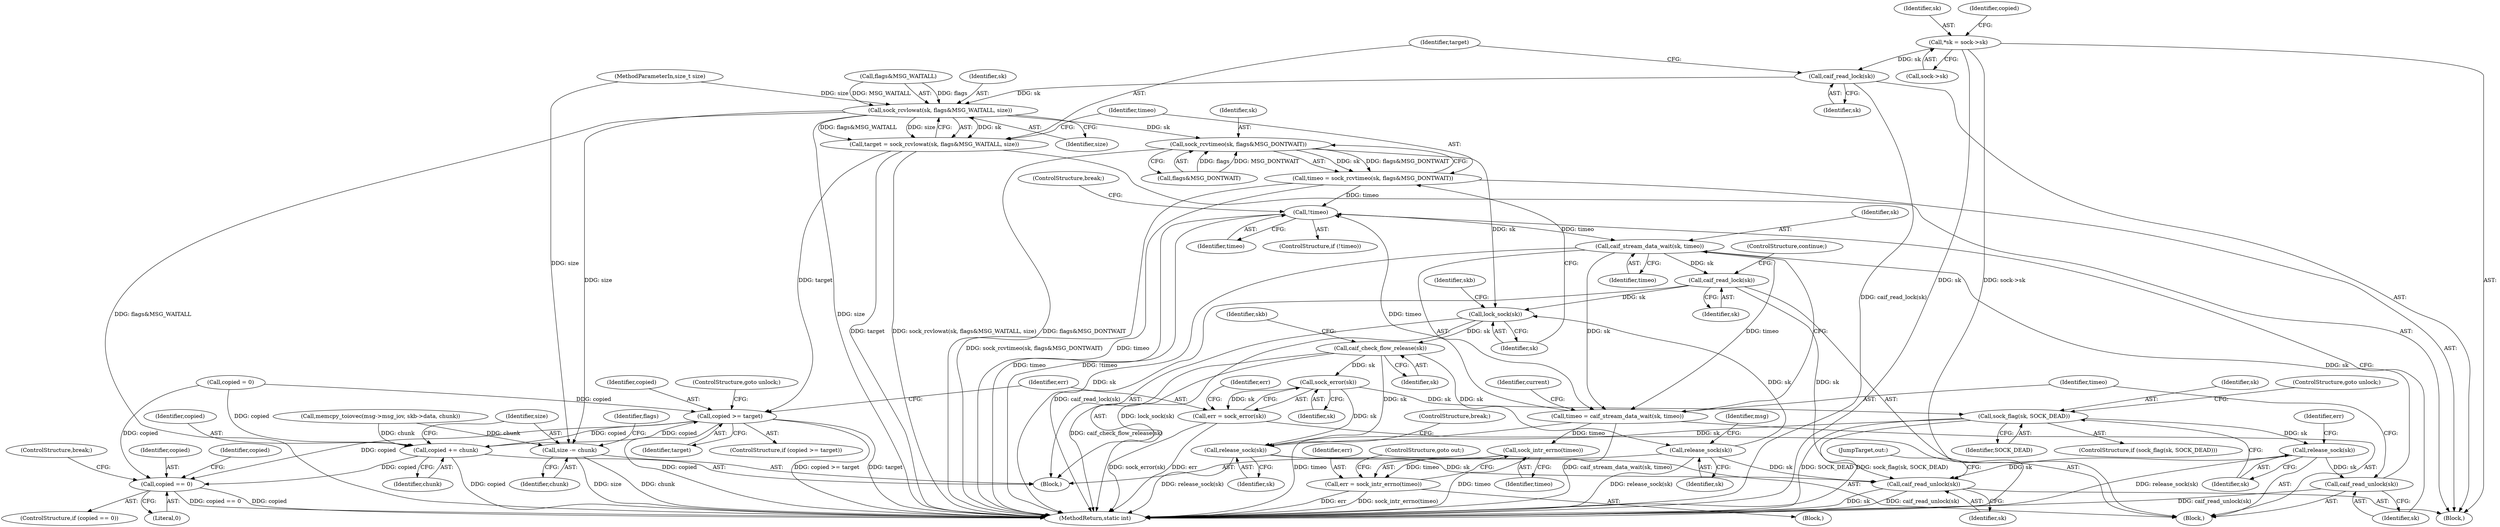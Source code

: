 digraph "0_linux_f3d3342602f8bcbf37d7c46641cb9bca7618eb1c_12@API" {
"1000149" [label="(Call,caif_read_lock(sk))"];
"1000114" [label="(Call,*sk = sock->sk)"];
"1000153" [label="(Call,sock_rcvlowat(sk, flags&MSG_WAITALL, size))"];
"1000151" [label="(Call,target = sock_rcvlowat(sk, flags&MSG_WAITALL, size))"];
"1000187" [label="(Call,copied >= target)"];
"1000277" [label="(Call,copied == 0)"];
"1000285" [label="(Call,copied += chunk)"];
"1000161" [label="(Call,sock_rcvtimeo(sk, flags&MSG_DONTWAIT))"];
"1000159" [label="(Call,timeo = sock_rcvtimeo(sk, flags&MSG_DONTWAIT))"];
"1000232" [label="(Call,!timeo)"];
"1000239" [label="(Call,caif_stream_data_wait(sk, timeo))"];
"1000237" [label="(Call,timeo = caif_stream_data_wait(sk, timeo))"];
"1000248" [label="(Call,sock_intr_errno(timeo))"];
"1000246" [label="(Call,err = sock_intr_errno(timeo))"];
"1000251" [label="(Call,caif_read_lock(sk))"];
"1000170" [label="(Call,lock_sock(sk))"];
"1000179" [label="(Call,caif_check_flow_release(sk))"];
"1000193" [label="(Call,sock_error(sk))"];
"1000191" [label="(Call,err = sock_error(sk))"];
"1000221" [label="(Call,sock_flag(sk, SOCK_DEAD))"];
"1000225" [label="(Call,release_sock(sk))"];
"1000235" [label="(Call,caif_read_unlock(sk))"];
"1000324" [label="(Call,caif_read_unlock(sk))"];
"1000255" [label="(Call,release_sock(sk))"];
"1000258" [label="(Call,release_sock(sk))"];
"1000288" [label="(Call,size -= chunk)"];
"1000222" [label="(Identifier,sk)"];
"1000153" [label="(Call,sock_rcvlowat(sk, flags&MSG_WAITALL, size))"];
"1000235" [label="(Call,caif_read_unlock(sk))"];
"1000114" [label="(Call,*sk = sock->sk)"];
"1000236" [label="(Identifier,sk)"];
"1000225" [label="(Call,release_sock(sk))"];
"1000247" [label="(Identifier,err)"];
"1000116" [label="(Call,sock->sk)"];
"1000326" [label="(JumpTarget,out:)"];
"1000171" [label="(Identifier,sk)"];
"1000154" [label="(Identifier,sk)"];
"1000288" [label="(Call,size -= chunk)"];
"1000234" [label="(ControlStructure,break;)"];
"1000240" [label="(Identifier,sk)"];
"1000250" [label="(ControlStructure,goto out;)"];
"1000285" [label="(Call,copied += chunk)"];
"1000232" [label="(Call,!timeo)"];
"1000193" [label="(Call,sock_error(sk))"];
"1000281" [label="(Identifier,copied)"];
"1000277" [label="(Call,copied == 0)"];
"1000255" [label="(Call,release_sock(sk))"];
"1000180" [label="(Identifier,sk)"];
"1000258" [label="(Call,release_sock(sk))"];
"1000228" [label="(Identifier,err)"];
"1000233" [label="(Identifier,timeo)"];
"1000110" [label="(MethodParameterIn,size_t size)"];
"1000278" [label="(Identifier,copied)"];
"1000183" [label="(Identifier,skb)"];
"1000112" [label="(Block,)"];
"1000241" [label="(Identifier,timeo)"];
"1000151" [label="(Call,target = sock_rcvlowat(sk, flags&MSG_WAITALL, size))"];
"1000249" [label="(Identifier,timeo)"];
"1000192" [label="(Identifier,err)"];
"1000187" [label="(Call,copied >= target)"];
"1000173" [label="(Identifier,skb)"];
"1000115" [label="(Identifier,sk)"];
"1000324" [label="(Call,caif_read_unlock(sk))"];
"1000158" [label="(Identifier,size)"];
"1000161" [label="(Call,sock_rcvtimeo(sk, flags&MSG_DONTWAIT))"];
"1000231" [label="(ControlStructure,if (!timeo))"];
"1000194" [label="(Identifier,sk)"];
"1000289" [label="(Identifier,size)"];
"1000284" [label="(ControlStructure,break;)"];
"1000196" [label="(Identifier,err)"];
"1000152" [label="(Identifier,target)"];
"1000185" [label="(Block,)"];
"1000221" [label="(Call,sock_flag(sk, SOCK_DEAD))"];
"1000220" [label="(ControlStructure,if (sock_flag(sk, SOCK_DEAD)))"];
"1000188" [label="(Identifier,copied)"];
"1000259" [label="(Identifier,sk)"];
"1000159" [label="(Call,timeo = sock_rcvtimeo(sk, flags&MSG_DONTWAIT))"];
"1000189" [label="(Identifier,target)"];
"1000162" [label="(Identifier,sk)"];
"1000294" [label="(Identifier,flags)"];
"1000245" [label="(Block,)"];
"1000276" [label="(ControlStructure,if (copied == 0))"];
"1000237" [label="(Call,timeo = caif_stream_data_wait(sk, timeo))"];
"1000279" [label="(Literal,0)"];
"1000150" [label="(Identifier,sk)"];
"1000190" [label="(ControlStructure,goto unlock;)"];
"1000226" [label="(Identifier,sk)"];
"1000191" [label="(Call,err = sock_error(sk))"];
"1000121" [label="(Identifier,copied)"];
"1000149" [label="(Call,caif_read_lock(sk))"];
"1000120" [label="(Call,copied = 0)"];
"1000256" [label="(Identifier,sk)"];
"1000160" [label="(Identifier,timeo)"];
"1000325" [label="(Identifier,sk)"];
"1000224" [label="(ControlStructure,goto unlock;)"];
"1000246" [label="(Call,err = sock_intr_errno(timeo))"];
"1000239" [label="(Call,caif_stream_data_wait(sk, timeo))"];
"1000238" [label="(Identifier,timeo)"];
"1000167" [label="(Block,)"];
"1000253" [label="(ControlStructure,continue;)"];
"1000155" [label="(Call,flags&MSG_WAITALL)"];
"1000290" [label="(Identifier,chunk)"];
"1000186" [label="(ControlStructure,if (copied >= target))"];
"1000261" [label="(Call,memcpy_toiovec(msg->msg_iov, skb->data, chunk))"];
"1000257" [label="(ControlStructure,break;)"];
"1000263" [label="(Identifier,msg)"];
"1000163" [label="(Call,flags&MSG_DONTWAIT)"];
"1000244" [label="(Identifier,current)"];
"1000328" [label="(MethodReturn,static int)"];
"1000252" [label="(Identifier,sk)"];
"1000179" [label="(Call,caif_check_flow_release(sk))"];
"1000223" [label="(Identifier,SOCK_DEAD)"];
"1000170" [label="(Call,lock_sock(sk))"];
"1000287" [label="(Identifier,chunk)"];
"1000251" [label="(Call,caif_read_lock(sk))"];
"1000286" [label="(Identifier,copied)"];
"1000248" [label="(Call,sock_intr_errno(timeo))"];
"1000149" -> "1000112"  [label="AST: "];
"1000149" -> "1000150"  [label="CFG: "];
"1000150" -> "1000149"  [label="AST: "];
"1000152" -> "1000149"  [label="CFG: "];
"1000149" -> "1000328"  [label="DDG: caif_read_lock(sk)"];
"1000114" -> "1000149"  [label="DDG: sk"];
"1000149" -> "1000153"  [label="DDG: sk"];
"1000114" -> "1000112"  [label="AST: "];
"1000114" -> "1000116"  [label="CFG: "];
"1000115" -> "1000114"  [label="AST: "];
"1000116" -> "1000114"  [label="AST: "];
"1000121" -> "1000114"  [label="CFG: "];
"1000114" -> "1000328"  [label="DDG: sk"];
"1000114" -> "1000328"  [label="DDG: sock->sk"];
"1000153" -> "1000151"  [label="AST: "];
"1000153" -> "1000158"  [label="CFG: "];
"1000154" -> "1000153"  [label="AST: "];
"1000155" -> "1000153"  [label="AST: "];
"1000158" -> "1000153"  [label="AST: "];
"1000151" -> "1000153"  [label="CFG: "];
"1000153" -> "1000328"  [label="DDG: flags&MSG_WAITALL"];
"1000153" -> "1000328"  [label="DDG: size"];
"1000153" -> "1000151"  [label="DDG: sk"];
"1000153" -> "1000151"  [label="DDG: flags&MSG_WAITALL"];
"1000153" -> "1000151"  [label="DDG: size"];
"1000155" -> "1000153"  [label="DDG: flags"];
"1000155" -> "1000153"  [label="DDG: MSG_WAITALL"];
"1000110" -> "1000153"  [label="DDG: size"];
"1000153" -> "1000161"  [label="DDG: sk"];
"1000153" -> "1000288"  [label="DDG: size"];
"1000151" -> "1000112"  [label="AST: "];
"1000152" -> "1000151"  [label="AST: "];
"1000160" -> "1000151"  [label="CFG: "];
"1000151" -> "1000328"  [label="DDG: target"];
"1000151" -> "1000328"  [label="DDG: sock_rcvlowat(sk, flags&MSG_WAITALL, size)"];
"1000151" -> "1000187"  [label="DDG: target"];
"1000187" -> "1000186"  [label="AST: "];
"1000187" -> "1000189"  [label="CFG: "];
"1000188" -> "1000187"  [label="AST: "];
"1000189" -> "1000187"  [label="AST: "];
"1000190" -> "1000187"  [label="CFG: "];
"1000192" -> "1000187"  [label="CFG: "];
"1000187" -> "1000328"  [label="DDG: copied"];
"1000187" -> "1000328"  [label="DDG: copied >= target"];
"1000187" -> "1000328"  [label="DDG: target"];
"1000285" -> "1000187"  [label="DDG: copied"];
"1000120" -> "1000187"  [label="DDG: copied"];
"1000187" -> "1000277"  [label="DDG: copied"];
"1000187" -> "1000285"  [label="DDG: copied"];
"1000277" -> "1000276"  [label="AST: "];
"1000277" -> "1000279"  [label="CFG: "];
"1000278" -> "1000277"  [label="AST: "];
"1000279" -> "1000277"  [label="AST: "];
"1000281" -> "1000277"  [label="CFG: "];
"1000284" -> "1000277"  [label="CFG: "];
"1000277" -> "1000328"  [label="DDG: copied"];
"1000277" -> "1000328"  [label="DDG: copied == 0"];
"1000285" -> "1000277"  [label="DDG: copied"];
"1000120" -> "1000277"  [label="DDG: copied"];
"1000285" -> "1000167"  [label="AST: "];
"1000285" -> "1000287"  [label="CFG: "];
"1000286" -> "1000285"  [label="AST: "];
"1000287" -> "1000285"  [label="AST: "];
"1000289" -> "1000285"  [label="CFG: "];
"1000285" -> "1000328"  [label="DDG: copied"];
"1000261" -> "1000285"  [label="DDG: chunk"];
"1000120" -> "1000285"  [label="DDG: copied"];
"1000161" -> "1000159"  [label="AST: "];
"1000161" -> "1000163"  [label="CFG: "];
"1000162" -> "1000161"  [label="AST: "];
"1000163" -> "1000161"  [label="AST: "];
"1000159" -> "1000161"  [label="CFG: "];
"1000161" -> "1000328"  [label="DDG: flags&MSG_DONTWAIT"];
"1000161" -> "1000159"  [label="DDG: sk"];
"1000161" -> "1000159"  [label="DDG: flags&MSG_DONTWAIT"];
"1000163" -> "1000161"  [label="DDG: flags"];
"1000163" -> "1000161"  [label="DDG: MSG_DONTWAIT"];
"1000161" -> "1000170"  [label="DDG: sk"];
"1000159" -> "1000112"  [label="AST: "];
"1000160" -> "1000159"  [label="AST: "];
"1000171" -> "1000159"  [label="CFG: "];
"1000159" -> "1000328"  [label="DDG: timeo"];
"1000159" -> "1000328"  [label="DDG: sock_rcvtimeo(sk, flags&MSG_DONTWAIT)"];
"1000159" -> "1000232"  [label="DDG: timeo"];
"1000232" -> "1000231"  [label="AST: "];
"1000232" -> "1000233"  [label="CFG: "];
"1000233" -> "1000232"  [label="AST: "];
"1000234" -> "1000232"  [label="CFG: "];
"1000236" -> "1000232"  [label="CFG: "];
"1000232" -> "1000328"  [label="DDG: timeo"];
"1000232" -> "1000328"  [label="DDG: !timeo"];
"1000237" -> "1000232"  [label="DDG: timeo"];
"1000232" -> "1000239"  [label="DDG: timeo"];
"1000239" -> "1000237"  [label="AST: "];
"1000239" -> "1000241"  [label="CFG: "];
"1000240" -> "1000239"  [label="AST: "];
"1000241" -> "1000239"  [label="AST: "];
"1000237" -> "1000239"  [label="CFG: "];
"1000239" -> "1000328"  [label="DDG: sk"];
"1000239" -> "1000237"  [label="DDG: sk"];
"1000239" -> "1000237"  [label="DDG: timeo"];
"1000235" -> "1000239"  [label="DDG: sk"];
"1000239" -> "1000251"  [label="DDG: sk"];
"1000237" -> "1000185"  [label="AST: "];
"1000238" -> "1000237"  [label="AST: "];
"1000244" -> "1000237"  [label="CFG: "];
"1000237" -> "1000328"  [label="DDG: caif_stream_data_wait(sk, timeo)"];
"1000237" -> "1000328"  [label="DDG: timeo"];
"1000237" -> "1000248"  [label="DDG: timeo"];
"1000248" -> "1000246"  [label="AST: "];
"1000248" -> "1000249"  [label="CFG: "];
"1000249" -> "1000248"  [label="AST: "];
"1000246" -> "1000248"  [label="CFG: "];
"1000248" -> "1000328"  [label="DDG: timeo"];
"1000248" -> "1000246"  [label="DDG: timeo"];
"1000246" -> "1000245"  [label="AST: "];
"1000247" -> "1000246"  [label="AST: "];
"1000250" -> "1000246"  [label="CFG: "];
"1000246" -> "1000328"  [label="DDG: sock_intr_errno(timeo)"];
"1000246" -> "1000328"  [label="DDG: err"];
"1000251" -> "1000185"  [label="AST: "];
"1000251" -> "1000252"  [label="CFG: "];
"1000252" -> "1000251"  [label="AST: "];
"1000253" -> "1000251"  [label="CFG: "];
"1000251" -> "1000328"  [label="DDG: caif_read_lock(sk)"];
"1000251" -> "1000170"  [label="DDG: sk"];
"1000251" -> "1000324"  [label="DDG: sk"];
"1000170" -> "1000167"  [label="AST: "];
"1000170" -> "1000171"  [label="CFG: "];
"1000171" -> "1000170"  [label="AST: "];
"1000173" -> "1000170"  [label="CFG: "];
"1000170" -> "1000328"  [label="DDG: lock_sock(sk)"];
"1000258" -> "1000170"  [label="DDG: sk"];
"1000170" -> "1000179"  [label="DDG: sk"];
"1000179" -> "1000167"  [label="AST: "];
"1000179" -> "1000180"  [label="CFG: "];
"1000180" -> "1000179"  [label="AST: "];
"1000183" -> "1000179"  [label="CFG: "];
"1000179" -> "1000328"  [label="DDG: caif_check_flow_release(sk)"];
"1000179" -> "1000193"  [label="DDG: sk"];
"1000179" -> "1000255"  [label="DDG: sk"];
"1000179" -> "1000258"  [label="DDG: sk"];
"1000193" -> "1000191"  [label="AST: "];
"1000193" -> "1000194"  [label="CFG: "];
"1000194" -> "1000193"  [label="AST: "];
"1000191" -> "1000193"  [label="CFG: "];
"1000193" -> "1000191"  [label="DDG: sk"];
"1000193" -> "1000221"  [label="DDG: sk"];
"1000193" -> "1000255"  [label="DDG: sk"];
"1000191" -> "1000185"  [label="AST: "];
"1000192" -> "1000191"  [label="AST: "];
"1000196" -> "1000191"  [label="CFG: "];
"1000191" -> "1000328"  [label="DDG: sock_error(sk)"];
"1000191" -> "1000328"  [label="DDG: err"];
"1000221" -> "1000220"  [label="AST: "];
"1000221" -> "1000223"  [label="CFG: "];
"1000222" -> "1000221"  [label="AST: "];
"1000223" -> "1000221"  [label="AST: "];
"1000224" -> "1000221"  [label="CFG: "];
"1000226" -> "1000221"  [label="CFG: "];
"1000221" -> "1000328"  [label="DDG: sock_flag(sk, SOCK_DEAD)"];
"1000221" -> "1000328"  [label="DDG: SOCK_DEAD"];
"1000221" -> "1000225"  [label="DDG: sk"];
"1000221" -> "1000255"  [label="DDG: sk"];
"1000225" -> "1000185"  [label="AST: "];
"1000225" -> "1000226"  [label="CFG: "];
"1000226" -> "1000225"  [label="AST: "];
"1000228" -> "1000225"  [label="CFG: "];
"1000225" -> "1000328"  [label="DDG: release_sock(sk)"];
"1000225" -> "1000235"  [label="DDG: sk"];
"1000225" -> "1000324"  [label="DDG: sk"];
"1000235" -> "1000185"  [label="AST: "];
"1000235" -> "1000236"  [label="CFG: "];
"1000236" -> "1000235"  [label="AST: "];
"1000238" -> "1000235"  [label="CFG: "];
"1000235" -> "1000328"  [label="DDG: caif_read_unlock(sk)"];
"1000324" -> "1000112"  [label="AST: "];
"1000324" -> "1000325"  [label="CFG: "];
"1000325" -> "1000324"  [label="AST: "];
"1000326" -> "1000324"  [label="CFG: "];
"1000324" -> "1000328"  [label="DDG: caif_read_unlock(sk)"];
"1000324" -> "1000328"  [label="DDG: sk"];
"1000258" -> "1000324"  [label="DDG: sk"];
"1000255" -> "1000324"  [label="DDG: sk"];
"1000255" -> "1000185"  [label="AST: "];
"1000255" -> "1000256"  [label="CFG: "];
"1000256" -> "1000255"  [label="AST: "];
"1000257" -> "1000255"  [label="CFG: "];
"1000255" -> "1000328"  [label="DDG: release_sock(sk)"];
"1000258" -> "1000167"  [label="AST: "];
"1000258" -> "1000259"  [label="CFG: "];
"1000259" -> "1000258"  [label="AST: "];
"1000263" -> "1000258"  [label="CFG: "];
"1000258" -> "1000328"  [label="DDG: release_sock(sk)"];
"1000288" -> "1000167"  [label="AST: "];
"1000288" -> "1000290"  [label="CFG: "];
"1000289" -> "1000288"  [label="AST: "];
"1000290" -> "1000288"  [label="AST: "];
"1000294" -> "1000288"  [label="CFG: "];
"1000288" -> "1000328"  [label="DDG: chunk"];
"1000288" -> "1000328"  [label="DDG: size"];
"1000261" -> "1000288"  [label="DDG: chunk"];
"1000110" -> "1000288"  [label="DDG: size"];
}
